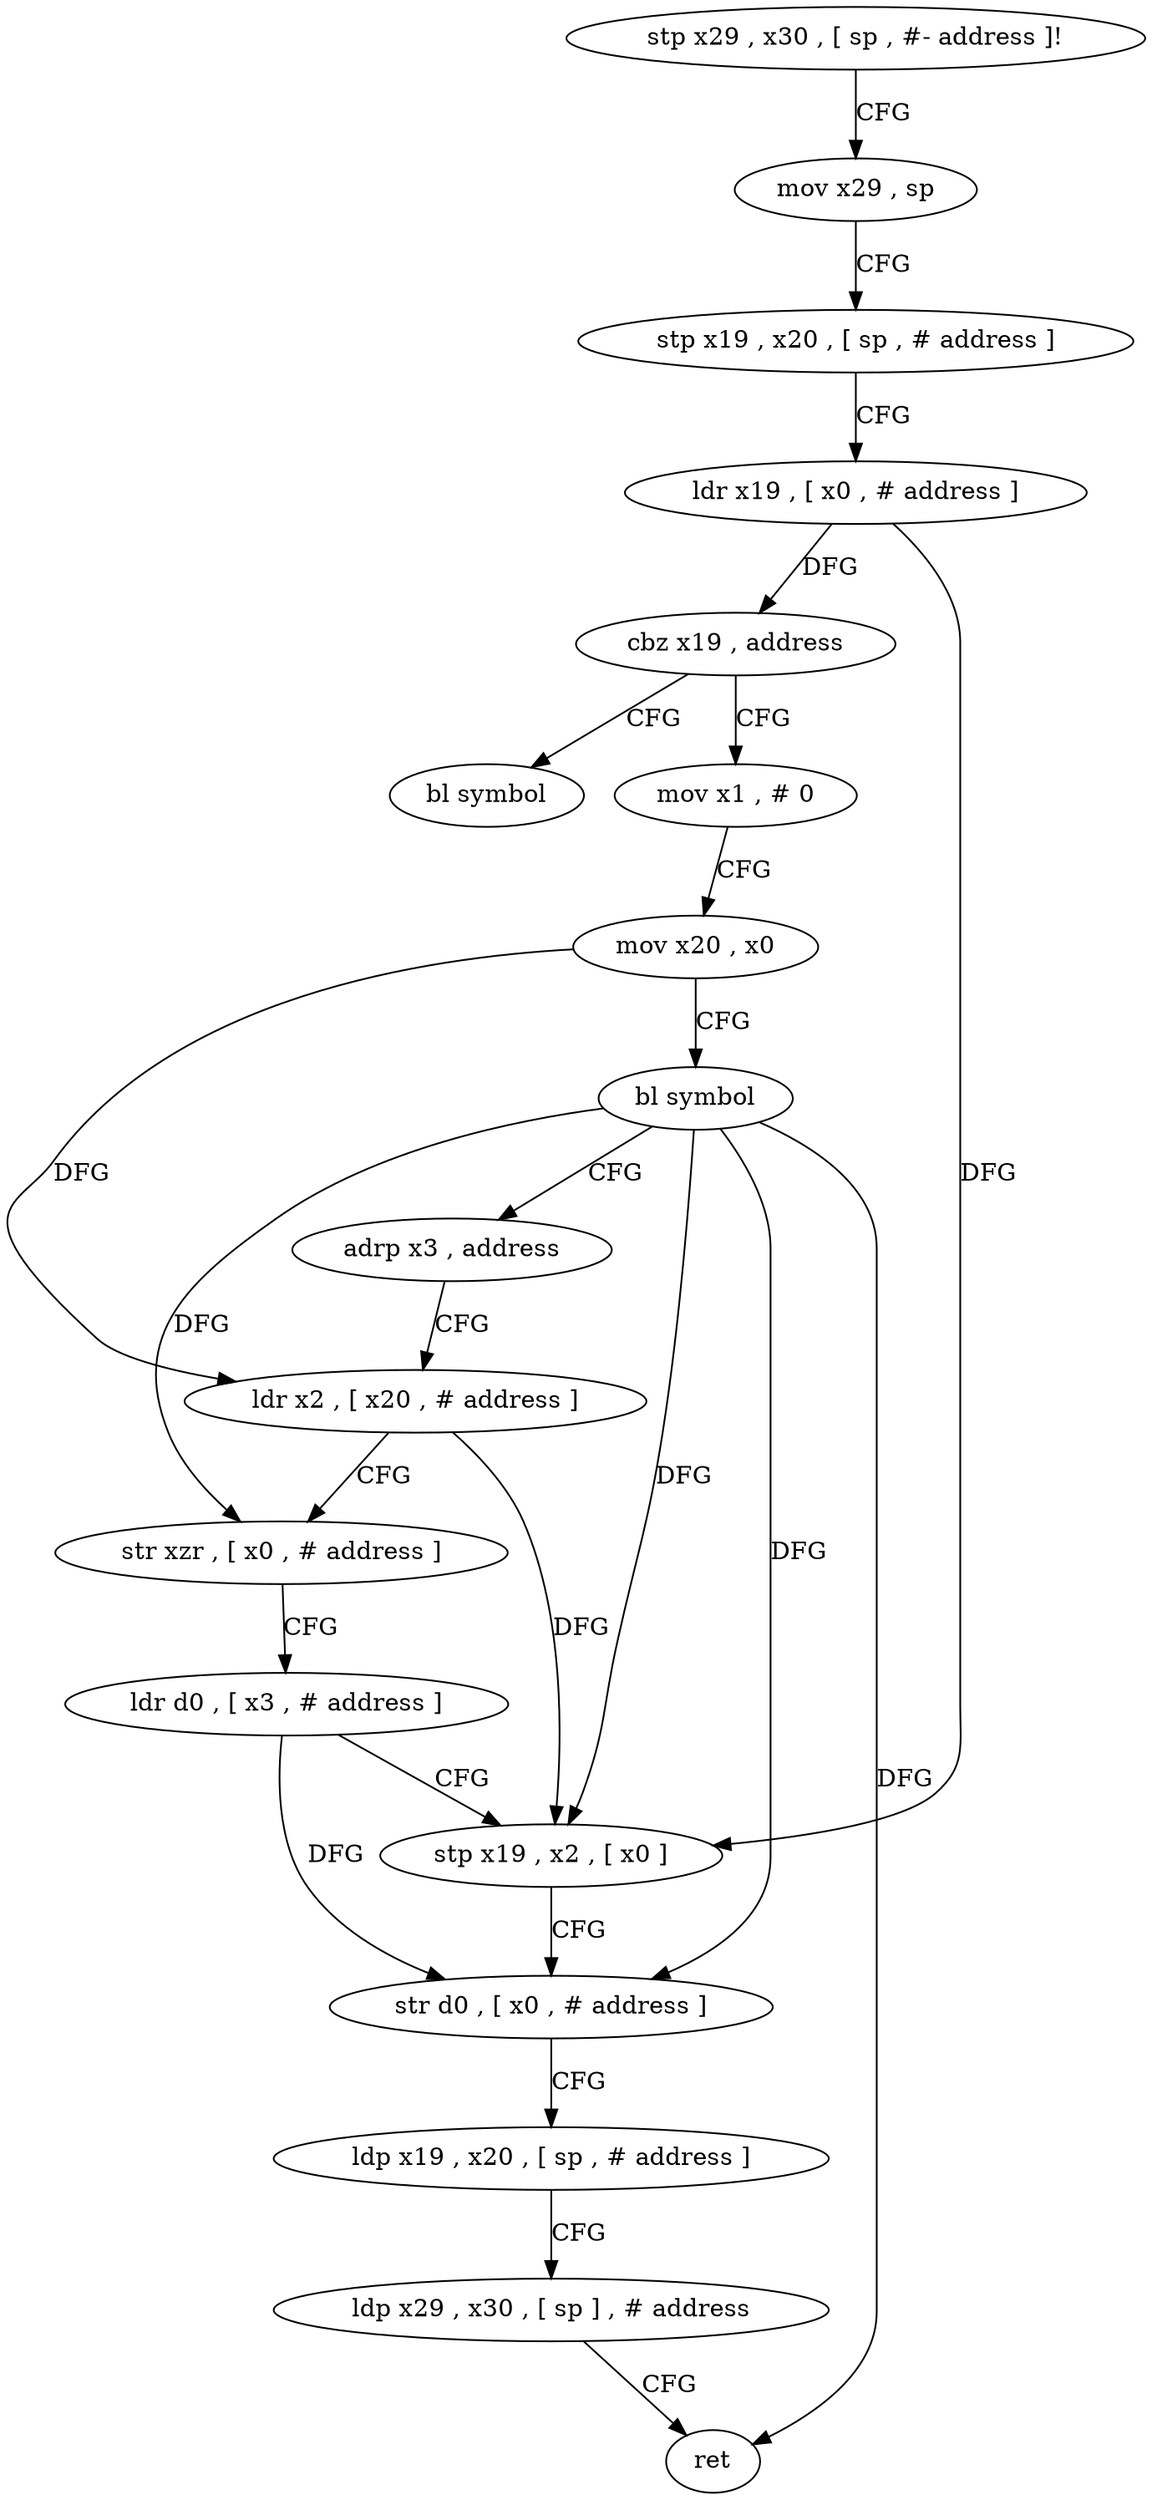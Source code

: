 digraph "func" {
"4242856" [label = "stp x29 , x30 , [ sp , #- address ]!" ]
"4242860" [label = "mov x29 , sp" ]
"4242864" [label = "stp x19 , x20 , [ sp , # address ]" ]
"4242868" [label = "ldr x19 , [ x0 , # address ]" ]
"4242872" [label = "cbz x19 , address" ]
"4242924" [label = "bl symbol" ]
"4242876" [label = "mov x1 , # 0" ]
"4242880" [label = "mov x20 , x0" ]
"4242884" [label = "bl symbol" ]
"4242888" [label = "adrp x3 , address" ]
"4242892" [label = "ldr x2 , [ x20 , # address ]" ]
"4242896" [label = "str xzr , [ x0 , # address ]" ]
"4242900" [label = "ldr d0 , [ x3 , # address ]" ]
"4242904" [label = "stp x19 , x2 , [ x0 ]" ]
"4242908" [label = "str d0 , [ x0 , # address ]" ]
"4242912" [label = "ldp x19 , x20 , [ sp , # address ]" ]
"4242916" [label = "ldp x29 , x30 , [ sp ] , # address" ]
"4242920" [label = "ret" ]
"4242856" -> "4242860" [ label = "CFG" ]
"4242860" -> "4242864" [ label = "CFG" ]
"4242864" -> "4242868" [ label = "CFG" ]
"4242868" -> "4242872" [ label = "DFG" ]
"4242868" -> "4242904" [ label = "DFG" ]
"4242872" -> "4242924" [ label = "CFG" ]
"4242872" -> "4242876" [ label = "CFG" ]
"4242876" -> "4242880" [ label = "CFG" ]
"4242880" -> "4242884" [ label = "CFG" ]
"4242880" -> "4242892" [ label = "DFG" ]
"4242884" -> "4242888" [ label = "CFG" ]
"4242884" -> "4242896" [ label = "DFG" ]
"4242884" -> "4242904" [ label = "DFG" ]
"4242884" -> "4242908" [ label = "DFG" ]
"4242884" -> "4242920" [ label = "DFG" ]
"4242888" -> "4242892" [ label = "CFG" ]
"4242892" -> "4242896" [ label = "CFG" ]
"4242892" -> "4242904" [ label = "DFG" ]
"4242896" -> "4242900" [ label = "CFG" ]
"4242900" -> "4242904" [ label = "CFG" ]
"4242900" -> "4242908" [ label = "DFG" ]
"4242904" -> "4242908" [ label = "CFG" ]
"4242908" -> "4242912" [ label = "CFG" ]
"4242912" -> "4242916" [ label = "CFG" ]
"4242916" -> "4242920" [ label = "CFG" ]
}
